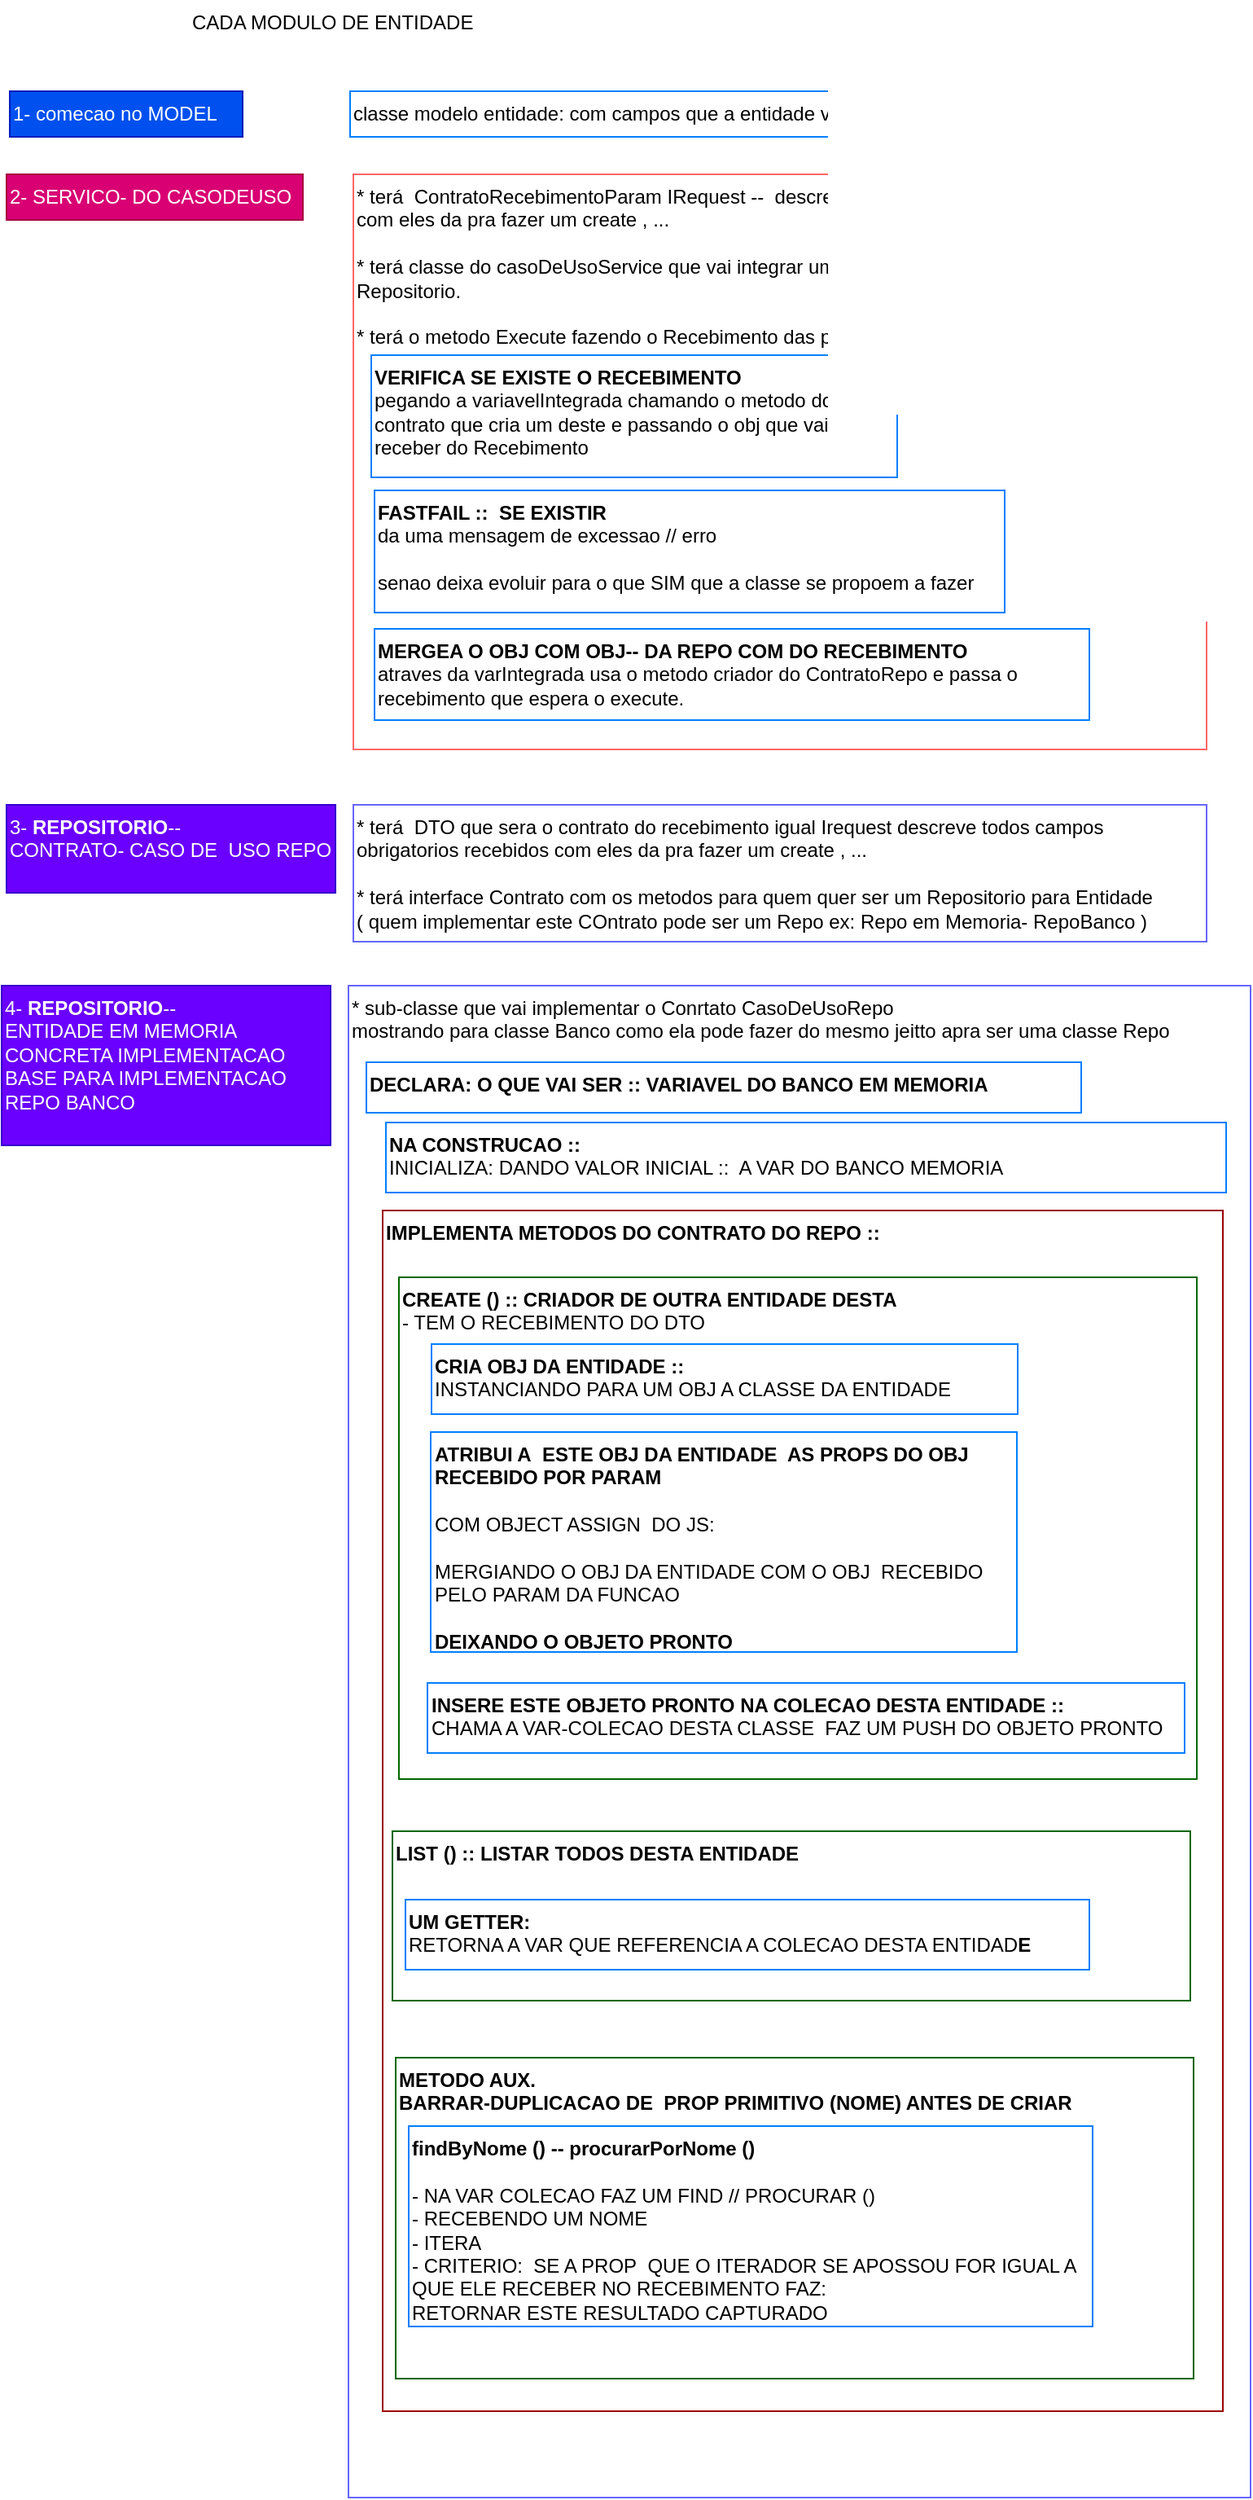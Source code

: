 <mxfile>
    <diagram id="h-SRfGFFlCxTsZGx1QGf" name="Page-1">
        <mxGraphModel dx="1052" dy="471" grid="0" gridSize="10" guides="1" tooltips="1" connect="1" arrows="1" fold="1" page="1" pageScale="1" pageWidth="827" pageHeight="1169" math="0" shadow="0">
            <root>
                <mxCell id="0"/>
                <mxCell id="1" parent="0"/>
                <mxCell id="2" value="1- comecao no MODEL" style="text;whiteSpace=wrap;html=1;strokeColor=#001DBC;fillColor=#0050ef;fontColor=#ffffff;" parent="1" vertex="1">
                    <mxGeometry x="50" y="69" width="143" height="28" as="geometry"/>
                </mxCell>
                <mxCell id="3" value="CADA MODULO DE ENTIDADE" style="text;whiteSpace=wrap;html=1;" parent="1" vertex="1">
                    <mxGeometry x="160" y="13" width="191" height="28" as="geometry"/>
                </mxCell>
                <mxCell id="4" value="classe modelo entidade: com campos que a entidade vai ter e gerar id na construcao se nao tiver" style="text;whiteSpace=wrap;html=1;strokeColor=#007FFF;" parent="1" vertex="1">
                    <mxGeometry x="259" y="69" width="523" height="28" as="geometry"/>
                </mxCell>
                <mxCell id="5" value="2- SERVICO- DO CASODEUSO" style="text;whiteSpace=wrap;html=1;strokeColor=#A50040;fillColor=#d80073;fontColor=#ffffff;" parent="1" vertex="1">
                    <mxGeometry x="48" y="120" width="182" height="28" as="geometry"/>
                </mxCell>
                <mxCell id="6" value="* terá&amp;nbsp; ContratoRecebimentoParam IRequest --&amp;nbsp;&amp;nbsp;descreve todos campos obrigatorios recebidos com eles da pra fazer um create , ...&lt;br&gt;&lt;br&gt;* terá classe do casoDeUsoService que vai integrar uma prop do tipo Contrator CasoDeUso Repositorio.&lt;br&gt;&lt;br&gt;* terá o metodo Execute fazendo o Recebimento das props do tipo IRequest" style="text;whiteSpace=wrap;html=1;strokeColor=#FF6666;" parent="1" vertex="1">
                    <mxGeometry x="261" y="120" width="524" height="353" as="geometry"/>
                </mxCell>
                <mxCell id="7" value="&lt;b&gt;VERIFICA SE EXISTE O RECEBIMENTO&lt;/b&gt;&lt;br&gt;pegando a variavelIntegrada chamando o metodo do contrato que cria um deste e passando o obj que vai receber do Recebimento" style="text;whiteSpace=wrap;html=1;strokeColor=#007FFF;" parent="1" vertex="1">
                    <mxGeometry x="272" y="231" width="323" height="75" as="geometry"/>
                </mxCell>
                <mxCell id="8" value="&lt;b&gt;FASTFAIL ::&amp;nbsp; SE EXISTIR&amp;nbsp;&lt;/b&gt;&lt;br&gt;da uma mensagem de excessao // erro&lt;br&gt;&lt;br&gt;senao deixa evoluir para o que SIM que a classe se propoem a fazer" style="text;whiteSpace=wrap;html=1;strokeColor=#007FFF;" parent="1" vertex="1">
                    <mxGeometry x="274" y="314" width="387" height="75" as="geometry"/>
                </mxCell>
                <mxCell id="9" value="&lt;b&gt;MERGEA O OBJ COM OBJ-- DA REPO COM DO RECEBIMENTO&lt;/b&gt;&lt;br&gt;atraves da varIntegrada usa o metodo criador do ContratoRepo e passa o recebimento que espera o execute." style="text;whiteSpace=wrap;html=1;strokeColor=#007FFF;" parent="1" vertex="1">
                    <mxGeometry x="274" y="399" width="439" height="56" as="geometry"/>
                </mxCell>
                <mxCell id="10" value="3- &lt;b&gt;REPOSITORIO&lt;/b&gt;--&lt;br&gt;CONTRATO- CASO DE&amp;nbsp; USO REPO" style="text;whiteSpace=wrap;html=1;strokeColor=#3700CC;fillColor=#6a00ff;fontColor=#ffffff;" parent="1" vertex="1">
                    <mxGeometry x="48" y="507" width="202" height="54" as="geometry"/>
                </mxCell>
                <mxCell id="11" value="* terá&amp;nbsp; DTO que sera o contrato do recebimento igual Irequest descreve todos campos obrigatorios recebidos com eles da pra fazer um create , ...&lt;br&gt;&lt;br&gt;* terá interface Contrato com os metodos para quem quer ser um Repositorio para Entidade&lt;br&gt;( quem implementar este COntrato pode ser um Repo ex: Repo em Memoria- RepoBanco )&amp;nbsp;" style="text;whiteSpace=wrap;html=1;strokeColor=#6666FF;" parent="1" vertex="1">
                    <mxGeometry x="261" y="507" width="524" height="84" as="geometry"/>
                </mxCell>
                <mxCell id="12" value="4- &lt;b&gt;REPOSITORIO&lt;/b&gt;--&lt;br&gt;ENTIDADE EM MEMORIA&lt;br&gt;CONCRETA IMPLEMENTACAO&lt;br&gt;BASE PARA IMPLEMENTACAO&lt;br&gt;REPO BANCO" style="text;whiteSpace=wrap;html=1;strokeColor=#3700CC;fillColor=#6a00ff;fontColor=#ffffff;" parent="1" vertex="1">
                    <mxGeometry x="45" y="618" width="202" height="98" as="geometry"/>
                </mxCell>
                <mxCell id="13" value="* sub-classe que vai implementar o Conrtato CasoDeUsoRepo&amp;nbsp;&lt;br&gt;mostrando para classe Banco como ela pode fazer do mesmo jeitto apra ser uma classe Repo&lt;br&gt;&lt;br&gt;&lt;br&gt;&lt;br&gt;" style="text;whiteSpace=wrap;html=1;strokeColor=#6666FF;" parent="1" vertex="1">
                    <mxGeometry x="258" y="618" width="554" height="928" as="geometry"/>
                </mxCell>
                <mxCell id="14" value="&lt;b&gt;DECLARA: O QUE VAI SER :: VARIAVEL DO BANCO EM MEMORIA&lt;br&gt;&lt;/b&gt;" style="text;whiteSpace=wrap;html=1;strokeColor=#007FFF;" parent="1" vertex="1">
                    <mxGeometry x="269" y="665" width="439" height="31" as="geometry"/>
                </mxCell>
                <mxCell id="15" value="&lt;b&gt;NA CONSTRUCAO :: &lt;/b&gt;&lt;br&gt;INICIALIZA: DANDO VALOR INICIAL ::&amp;nbsp; A VAR DO BANCO MEMORIA" style="text;whiteSpace=wrap;html=1;strokeColor=#007FFF;" parent="1" vertex="1">
                    <mxGeometry x="281" y="702" width="516" height="43" as="geometry"/>
                </mxCell>
                <mxCell id="16" value="&lt;b&gt;IMPLEMENTA METODOS DO CONTRATO DO REPO ::&lt;/b&gt;" style="text;whiteSpace=wrap;html=1;strokeColor=#990000;" parent="1" vertex="1">
                    <mxGeometry x="279" y="756" width="516" height="737" as="geometry"/>
                </mxCell>
                <mxCell id="17" value="&lt;b&gt;CREATE () :: CRIADOR DE OUTRA ENTIDADE DESTA&lt;br&gt;&lt;/b&gt;- TEM O RECEBIMENTO DO DTO" style="text;whiteSpace=wrap;html=1;strokeColor=#006600;" parent="1" vertex="1">
                    <mxGeometry x="289" y="797" width="490" height="308" as="geometry"/>
                </mxCell>
                <mxCell id="19" value="&lt;b&gt;CRIA OBJ DA ENTIDADE :: &lt;/b&gt;&lt;br&gt;INSTANCIANDO PARA UM OBJ A CLASSE DA ENTIDADE" style="text;whiteSpace=wrap;html=1;strokeColor=#007FFF;" parent="1" vertex="1">
                    <mxGeometry x="309" y="838" width="360" height="43" as="geometry"/>
                </mxCell>
                <mxCell id="20" value="&lt;b&gt;ATRIBUI A&amp;nbsp; ESTE OBJ DA ENTIDADE&amp;nbsp; AS PROPS DO OBJ RECEBIDO POR PARAM&amp;nbsp;&lt;br&gt;&lt;/b&gt;&lt;br&gt;COM OBJECT ASSIGN&amp;nbsp; DO JS:&lt;br&gt;&lt;br&gt;MERGIANDO O OBJ DA ENTIDADE COM O OBJ&amp;nbsp; RECEBIDO PELO PARAM DA FUNCAO&lt;br&gt;&lt;br&gt;&lt;b&gt;DEIXANDO O OBJETO PRONTO&lt;/b&gt;" style="text;whiteSpace=wrap;html=1;strokeColor=#007FFF;" parent="1" vertex="1">
                    <mxGeometry x="308.5" y="892" width="360" height="135" as="geometry"/>
                </mxCell>
                <mxCell id="22" value="&lt;b&gt;INSERE ESTE OBJETO PRONTO NA COLECAO DESTA ENTIDADE :: &lt;/b&gt;&lt;br&gt;CHAMA A VAR-COLECAO DESTA CLASSE&amp;nbsp; FAZ UM PUSH DO OBJETO PRONTO&amp;nbsp;" style="text;whiteSpace=wrap;html=1;strokeColor=#007FFF;" parent="1" vertex="1">
                    <mxGeometry x="306.5" y="1046" width="465" height="43" as="geometry"/>
                </mxCell>
                <mxCell id="23" value="&lt;b&gt;LIST () :: LISTAR TODOS DESTA ENTIDADE&lt;/b&gt;" style="text;whiteSpace=wrap;html=1;strokeColor=#006600;" parent="1" vertex="1">
                    <mxGeometry x="285" y="1137" width="490" height="104" as="geometry"/>
                </mxCell>
                <mxCell id="24" value="&lt;b&gt;UM GETTER:&lt;/b&gt;&lt;br&gt;RETORNA A VAR QUE REFERENCIA A COLECAO DESTA ENTIDAD&lt;b&gt;E&lt;/b&gt;" style="text;whiteSpace=wrap;html=1;strokeColor=#007FFF;" parent="1" vertex="1">
                    <mxGeometry x="293" y="1179" width="420" height="43" as="geometry"/>
                </mxCell>
                <mxCell id="26" value="&lt;b&gt;METODO AUX.&amp;nbsp;&lt;br&gt;BARRAR-DUPLICACAO DE&amp;nbsp; PROP PRIMITIVO (NOME) ANTES DE CRIAR&lt;br&gt;&lt;/b&gt;" style="text;whiteSpace=wrap;html=1;strokeColor=#006600;" parent="1" vertex="1">
                    <mxGeometry x="287" y="1276" width="490" height="197" as="geometry"/>
                </mxCell>
                <mxCell id="25" value="&lt;b&gt;findByNome () -- procurarPorNome ()&lt;br&gt;&lt;/b&gt;&lt;br&gt;- NA VAR COLECAO FAZ UM FIND // PROCURAR ()&lt;br&gt;- RECEBENDO UM NOME&lt;br&gt;- ITERA&amp;nbsp;&lt;br&gt;- CRITERIO:&amp;nbsp; SE A PROP&amp;nbsp; QUE O ITERADOR SE APOSSOU FOR IGUAL A QUE ELE RECEBER NO RECEBIMENTO FAZ:&lt;br&gt;RETORNAR ESTE RESULTADO CAPTURADO&lt;br&gt;&lt;br&gt;" style="text;whiteSpace=wrap;html=1;strokeColor=#007FFF;" parent="1" vertex="1">
                    <mxGeometry x="295" y="1318" width="420" height="123" as="geometry"/>
                </mxCell>
            </root>
        </mxGraphModel>
    </diagram>
</mxfile>